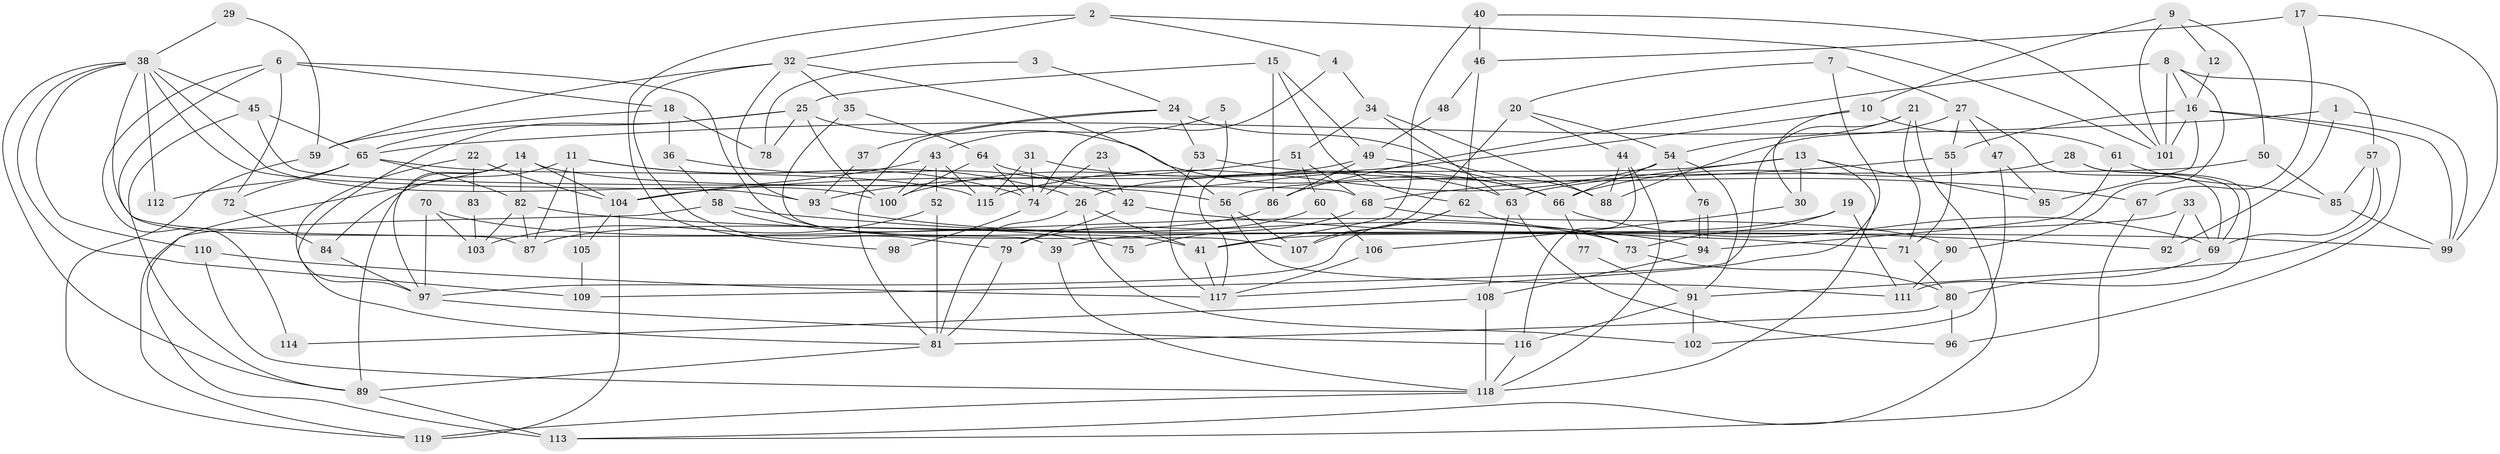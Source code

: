 // coarse degree distribution, {3: 0.2, 4: 0.1625, 2: 0.0875, 5: 0.2125, 7: 0.0875, 9: 0.025, 6: 0.1375, 10: 0.0125, 8: 0.075}
// Generated by graph-tools (version 1.1) at 2025/23/03/03/25 07:23:58]
// undirected, 119 vertices, 238 edges
graph export_dot {
graph [start="1"]
  node [color=gray90,style=filled];
  1;
  2;
  3;
  4;
  5;
  6;
  7;
  8;
  9;
  10;
  11;
  12;
  13;
  14;
  15;
  16;
  17;
  18;
  19;
  20;
  21;
  22;
  23;
  24;
  25;
  26;
  27;
  28;
  29;
  30;
  31;
  32;
  33;
  34;
  35;
  36;
  37;
  38;
  39;
  40;
  41;
  42;
  43;
  44;
  45;
  46;
  47;
  48;
  49;
  50;
  51;
  52;
  53;
  54;
  55;
  56;
  57;
  58;
  59;
  60;
  61;
  62;
  63;
  64;
  65;
  66;
  67;
  68;
  69;
  70;
  71;
  72;
  73;
  74;
  75;
  76;
  77;
  78;
  79;
  80;
  81;
  82;
  83;
  84;
  85;
  86;
  87;
  88;
  89;
  90;
  91;
  92;
  93;
  94;
  95;
  96;
  97;
  98;
  99;
  100;
  101;
  102;
  103;
  104;
  105;
  106;
  107;
  108;
  109;
  110;
  111;
  112;
  113;
  114;
  115;
  116;
  117;
  118;
  119;
  1 -- 99;
  1 -- 65;
  1 -- 92;
  2 -- 32;
  2 -- 4;
  2 -- 98;
  2 -- 101;
  3 -- 78;
  3 -- 24;
  4 -- 34;
  4 -- 74;
  5 -- 43;
  5 -- 117;
  6 -- 72;
  6 -- 87;
  6 -- 18;
  6 -- 41;
  6 -- 114;
  7 -- 20;
  7 -- 27;
  7 -- 117;
  8 -- 16;
  8 -- 101;
  8 -- 57;
  8 -- 86;
  8 -- 90;
  9 -- 10;
  9 -- 101;
  9 -- 12;
  9 -- 50;
  10 -- 61;
  10 -- 104;
  10 -- 30;
  11 -- 87;
  11 -- 74;
  11 -- 26;
  11 -- 84;
  11 -- 105;
  12 -- 16;
  13 -- 118;
  13 -- 95;
  13 -- 26;
  13 -- 30;
  13 -- 63;
  14 -- 97;
  14 -- 119;
  14 -- 56;
  14 -- 82;
  14 -- 89;
  14 -- 104;
  15 -- 86;
  15 -- 62;
  15 -- 25;
  15 -- 49;
  16 -- 99;
  16 -- 96;
  16 -- 55;
  16 -- 95;
  16 -- 101;
  17 -- 46;
  17 -- 99;
  17 -- 67;
  18 -- 59;
  18 -- 36;
  18 -- 78;
  19 -- 111;
  19 -- 41;
  19 -- 73;
  20 -- 107;
  20 -- 44;
  20 -- 54;
  21 -- 71;
  21 -- 54;
  21 -- 109;
  21 -- 113;
  22 -- 81;
  22 -- 104;
  22 -- 83;
  23 -- 74;
  23 -- 42;
  24 -- 53;
  24 -- 81;
  24 -- 37;
  24 -- 88;
  25 -- 100;
  25 -- 65;
  25 -- 66;
  25 -- 78;
  25 -- 97;
  26 -- 41;
  26 -- 81;
  26 -- 102;
  27 -- 88;
  27 -- 69;
  27 -- 47;
  27 -- 55;
  28 -- 111;
  28 -- 66;
  28 -- 69;
  29 -- 59;
  29 -- 38;
  30 -- 106;
  31 -- 63;
  31 -- 115;
  31 -- 74;
  32 -- 35;
  32 -- 79;
  32 -- 56;
  32 -- 59;
  32 -- 93;
  33 -- 69;
  33 -- 39;
  33 -- 92;
  34 -- 88;
  34 -- 51;
  34 -- 63;
  35 -- 64;
  35 -- 107;
  36 -- 58;
  36 -- 42;
  37 -- 93;
  38 -- 45;
  38 -- 89;
  38 -- 39;
  38 -- 93;
  38 -- 100;
  38 -- 109;
  38 -- 110;
  38 -- 112;
  39 -- 118;
  40 -- 41;
  40 -- 101;
  40 -- 46;
  41 -- 117;
  42 -- 92;
  42 -- 79;
  43 -- 100;
  43 -- 104;
  43 -- 52;
  43 -- 115;
  44 -- 116;
  44 -- 118;
  44 -- 88;
  45 -- 89;
  45 -- 65;
  45 -- 68;
  46 -- 62;
  46 -- 48;
  47 -- 102;
  47 -- 95;
  48 -- 49;
  49 -- 66;
  49 -- 86;
  49 -- 100;
  50 -- 56;
  50 -- 85;
  51 -- 93;
  51 -- 68;
  51 -- 60;
  52 -- 81;
  52 -- 103;
  53 -- 117;
  53 -- 67;
  54 -- 115;
  54 -- 66;
  54 -- 76;
  54 -- 91;
  55 -- 68;
  55 -- 71;
  56 -- 107;
  56 -- 111;
  57 -- 69;
  57 -- 85;
  57 -- 91;
  58 -- 71;
  58 -- 113;
  58 -- 75;
  59 -- 119;
  60 -- 106;
  60 -- 79;
  61 -- 85;
  61 -- 94;
  62 -- 97;
  62 -- 73;
  62 -- 107;
  63 -- 96;
  63 -- 108;
  64 -- 66;
  64 -- 100;
  64 -- 74;
  65 -- 82;
  65 -- 72;
  65 -- 112;
  65 -- 115;
  66 -- 69;
  66 -- 77;
  67 -- 113;
  68 -- 75;
  68 -- 90;
  69 -- 80;
  70 -- 73;
  70 -- 97;
  70 -- 103;
  71 -- 80;
  72 -- 84;
  73 -- 80;
  74 -- 98;
  76 -- 94;
  76 -- 94;
  77 -- 91;
  79 -- 81;
  80 -- 81;
  80 -- 96;
  81 -- 89;
  82 -- 103;
  82 -- 87;
  82 -- 99;
  83 -- 103;
  84 -- 97;
  85 -- 99;
  86 -- 87;
  89 -- 113;
  90 -- 111;
  91 -- 102;
  91 -- 116;
  93 -- 94;
  94 -- 108;
  97 -- 116;
  104 -- 105;
  104 -- 119;
  105 -- 109;
  106 -- 117;
  108 -- 114;
  108 -- 118;
  110 -- 117;
  110 -- 118;
  116 -- 118;
  118 -- 119;
}
